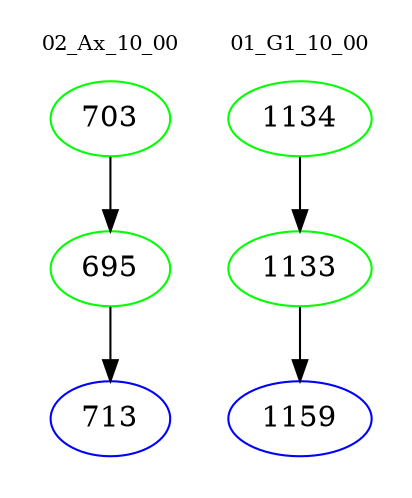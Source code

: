 digraph{
subgraph cluster_0 {
color = white
label = "02_Ax_10_00";
fontsize=10;
T0_703 [label="703", color="green"]
T0_703 -> T0_695 [color="black"]
T0_695 [label="695", color="green"]
T0_695 -> T0_713 [color="black"]
T0_713 [label="713", color="blue"]
}
subgraph cluster_1 {
color = white
label = "01_G1_10_00";
fontsize=10;
T1_1134 [label="1134", color="green"]
T1_1134 -> T1_1133 [color="black"]
T1_1133 [label="1133", color="green"]
T1_1133 -> T1_1159 [color="black"]
T1_1159 [label="1159", color="blue"]
}
}
